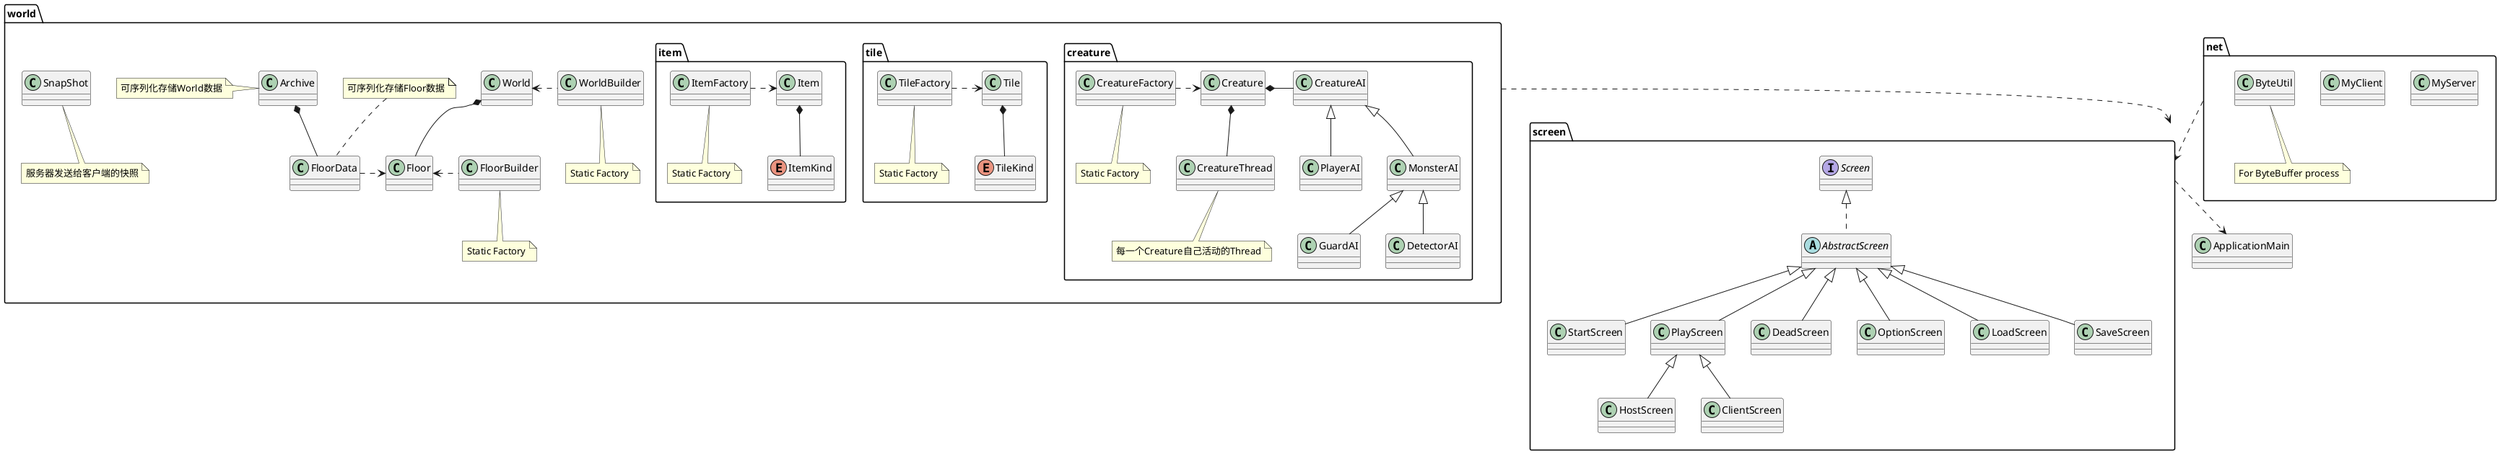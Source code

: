 @startuml

class ApplicationMain

package screen{
    interface Screen
    abstract class AbstractScreen implements Screen
    class StartScreen extends AbstractScreen
    class PlayScreen extends AbstractScreen
    class DeadScreen extends AbstractScreen
    class OptionScreen extends AbstractScreen
    class LoadScreen extends AbstractScreen
    class SaveScreen extends AbstractScreen
    class HostScreen extends PlayScreen
    class ClientScreen extends PlayScreen
}

package net{
    class MyServer
    class MyClient
    class ByteUtil
    note bottom: For ByteBuffer process
}

package world{

    package creature {

        class Creature

        class CreatureAI
        class PlayerAI extends CreatureAI
        class MonsterAI extends CreatureAI
        class DetectorAI extends MonsterAI
        class GuardAI extends MonsterAI

        class CreatureThread
        note bottom: 每一个Creature自己活动的Thread

        class CreatureFactory
        note bottom: Static Factory

        Creature *- CreatureAI
        Creature *-- CreatureThread
        CreatureFactory .> Creature
    }

    package tile{
        class Tile
        class TileFactory
        note bottom: Static Factory
        enum TileKind

        Tile *-- TileKind
        TileFactory .>Tile
    }

    package item{
        class Item
        class ItemFactory
        note bottom: Static Factory
        enum ItemKind

        Item *-- ItemKind
        ItemFactory .>Item
    }

    class Floor
    class FloorBuilder
    note bottom: Static Factory

    class World
    class WorldBuilder
    note bottom: Static Factory

    class FloorData
    note top: 可序列化存储Floor数据
    class Archive
    note left: 可序列化存储World数据
    class SnapShot
    note bottom: 服务器发送给客户端的快照

    World <.WorldBuilder
    Floor <.FloorBuilder
    World *-- Floor
    FloorData .> Floor
    Archive*-- FloorData


}

net ..> screen
world ..> screen
screen ..> ApplicationMain

@enduml